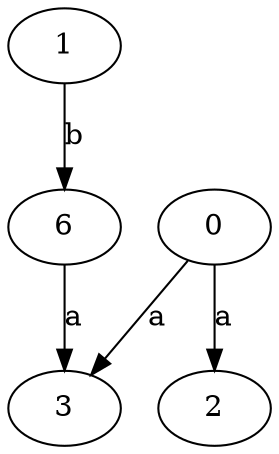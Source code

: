 strict digraph  {
1;
2;
3;
0;
6;
1 -> 6  [label=b];
0 -> 2  [label=a];
0 -> 3  [label=a];
6 -> 3  [label=a];
}

